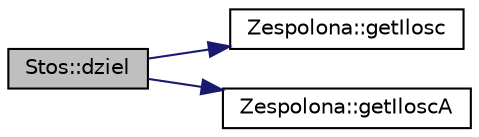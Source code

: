 digraph G
{
  edge [fontname="Helvetica",fontsize="10",labelfontname="Helvetica",labelfontsize="10"];
  node [fontname="Helvetica",fontsize="10",shape=record];
  rankdir="LR";
  Node1 [label="Stos::dziel",height=0.2,width=0.4,color="black", fillcolor="grey75", style="filled" fontcolor="black"];
  Node1 -> Node2 [color="midnightblue",fontsize="10",style="solid",fontname="Helvetica"];
  Node2 [label="Zespolona::getIlosc",height=0.2,width=0.4,color="black", fillcolor="white", style="filled",URL="$class_zespolona.html#ad2d3b168c5c6dec98f45196de2878b85",tooltip="Getter dla statycznego pola IloscObiektow."];
  Node1 -> Node3 [color="midnightblue",fontsize="10",style="solid",fontname="Helvetica"];
  Node3 [label="Zespolona::getIloscA",height=0.2,width=0.4,color="black", fillcolor="white", style="filled",URL="$class_zespolona.html#a975a6da0ce68c2e6dcc2080096bfad72",tooltip="Getter dla statycznego pola IloscObiektowAktualnych."];
}
